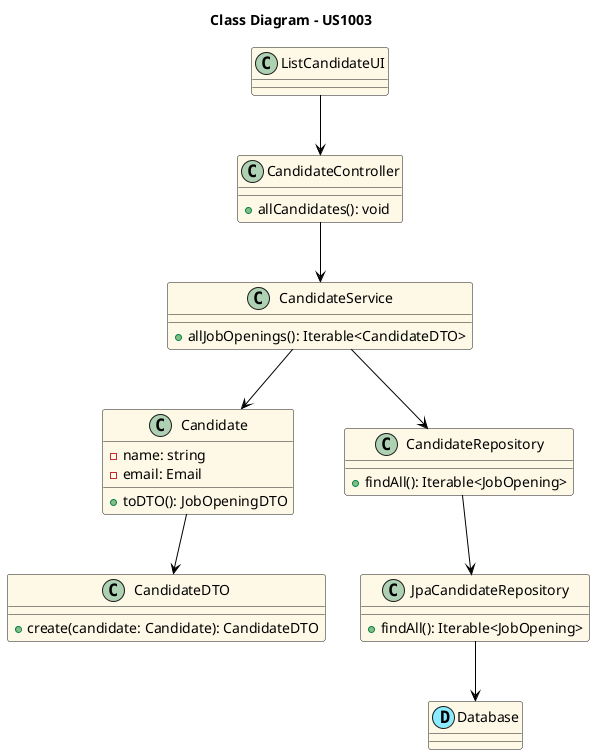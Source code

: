 @startuml

title Class Diagram - US1003

skinparam class {
    skinparam classAttributeIconSize 0
    skinparam packageStyle rectangle
    skinparam shadowing false
    skinparam linetype polyline
    BackgroundColor #FEF9E7
    ArrowColor Black
}

class "ListCandidateUI" as UI {}

class "CandidateController" as ListCandidateController {
    +allCandidates(): void
}

class "CandidateService" as CandidateService {
    +allJobOpenings(): Iterable<CandidateDTO>
}

class "Candidate" as Candidate {
    -name: string
    -email: Email
    +toDTO(): JobOpeningDTO
}

class "CandidateDTO" as CandidateDTO {
    +create(candidate: Candidate): CandidateDTO
}

class "CandidateRepository" as CandidateRepository {
    +findAll(): Iterable<JobOpening>
}

class "JpaCandidateRepository" as JpaCandidateRepository {
    +findAll(): Iterable<JobOpening>
}

class "Database" as DB <<(D, #8BEBFF)>> {}

UI --> ListCandidateController
ListCandidateController --> CandidateService
CandidateService --> Candidate
Candidate --> CandidateDTO
CandidateService --> CandidateRepository
CandidateRepository --> JpaCandidateRepository
JpaCandidateRepository --> DB

@enduml